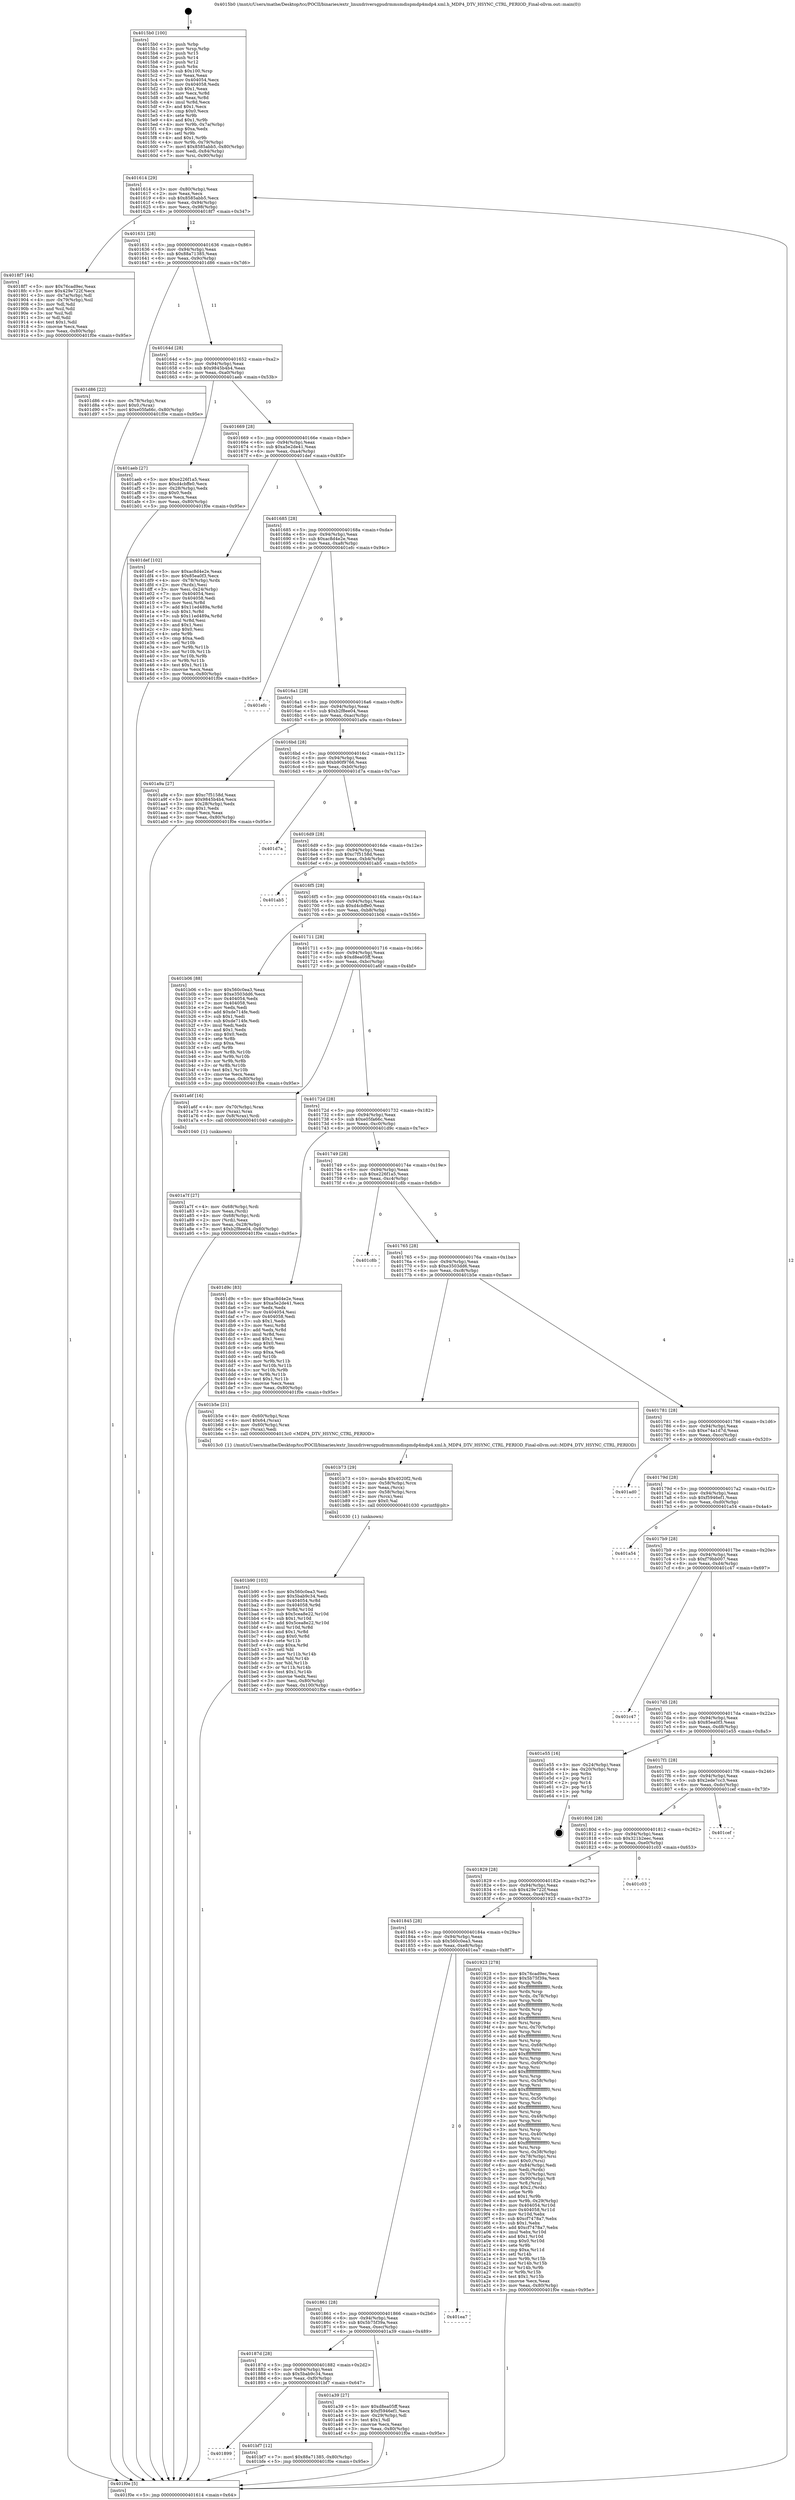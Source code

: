 digraph "0x4015b0" {
  label = "0x4015b0 (/mnt/c/Users/mathe/Desktop/tcc/POCII/binaries/extr_linuxdriversgpudrmmsmdispmdp4mdp4.xml.h_MDP4_DTV_HSYNC_CTRL_PERIOD_Final-ollvm.out::main(0))"
  labelloc = "t"
  node[shape=record]

  Entry [label="",width=0.3,height=0.3,shape=circle,fillcolor=black,style=filled]
  "0x401614" [label="{
     0x401614 [29]\l
     | [instrs]\l
     &nbsp;&nbsp;0x401614 \<+3\>: mov -0x80(%rbp),%eax\l
     &nbsp;&nbsp;0x401617 \<+2\>: mov %eax,%ecx\l
     &nbsp;&nbsp;0x401619 \<+6\>: sub $0x8585abb5,%ecx\l
     &nbsp;&nbsp;0x40161f \<+6\>: mov %eax,-0x94(%rbp)\l
     &nbsp;&nbsp;0x401625 \<+6\>: mov %ecx,-0x98(%rbp)\l
     &nbsp;&nbsp;0x40162b \<+6\>: je 00000000004018f7 \<main+0x347\>\l
  }"]
  "0x4018f7" [label="{
     0x4018f7 [44]\l
     | [instrs]\l
     &nbsp;&nbsp;0x4018f7 \<+5\>: mov $0x76cad9ec,%eax\l
     &nbsp;&nbsp;0x4018fc \<+5\>: mov $0x429e722f,%ecx\l
     &nbsp;&nbsp;0x401901 \<+3\>: mov -0x7a(%rbp),%dl\l
     &nbsp;&nbsp;0x401904 \<+4\>: mov -0x79(%rbp),%sil\l
     &nbsp;&nbsp;0x401908 \<+3\>: mov %dl,%dil\l
     &nbsp;&nbsp;0x40190b \<+3\>: and %sil,%dil\l
     &nbsp;&nbsp;0x40190e \<+3\>: xor %sil,%dl\l
     &nbsp;&nbsp;0x401911 \<+3\>: or %dl,%dil\l
     &nbsp;&nbsp;0x401914 \<+4\>: test $0x1,%dil\l
     &nbsp;&nbsp;0x401918 \<+3\>: cmovne %ecx,%eax\l
     &nbsp;&nbsp;0x40191b \<+3\>: mov %eax,-0x80(%rbp)\l
     &nbsp;&nbsp;0x40191e \<+5\>: jmp 0000000000401f0e \<main+0x95e\>\l
  }"]
  "0x401631" [label="{
     0x401631 [28]\l
     | [instrs]\l
     &nbsp;&nbsp;0x401631 \<+5\>: jmp 0000000000401636 \<main+0x86\>\l
     &nbsp;&nbsp;0x401636 \<+6\>: mov -0x94(%rbp),%eax\l
     &nbsp;&nbsp;0x40163c \<+5\>: sub $0x88a71385,%eax\l
     &nbsp;&nbsp;0x401641 \<+6\>: mov %eax,-0x9c(%rbp)\l
     &nbsp;&nbsp;0x401647 \<+6\>: je 0000000000401d86 \<main+0x7d6\>\l
  }"]
  "0x401f0e" [label="{
     0x401f0e [5]\l
     | [instrs]\l
     &nbsp;&nbsp;0x401f0e \<+5\>: jmp 0000000000401614 \<main+0x64\>\l
  }"]
  "0x4015b0" [label="{
     0x4015b0 [100]\l
     | [instrs]\l
     &nbsp;&nbsp;0x4015b0 \<+1\>: push %rbp\l
     &nbsp;&nbsp;0x4015b1 \<+3\>: mov %rsp,%rbp\l
     &nbsp;&nbsp;0x4015b4 \<+2\>: push %r15\l
     &nbsp;&nbsp;0x4015b6 \<+2\>: push %r14\l
     &nbsp;&nbsp;0x4015b8 \<+2\>: push %r12\l
     &nbsp;&nbsp;0x4015ba \<+1\>: push %rbx\l
     &nbsp;&nbsp;0x4015bb \<+7\>: sub $0x100,%rsp\l
     &nbsp;&nbsp;0x4015c2 \<+2\>: xor %eax,%eax\l
     &nbsp;&nbsp;0x4015c4 \<+7\>: mov 0x404054,%ecx\l
     &nbsp;&nbsp;0x4015cb \<+7\>: mov 0x404058,%edx\l
     &nbsp;&nbsp;0x4015d2 \<+3\>: sub $0x1,%eax\l
     &nbsp;&nbsp;0x4015d5 \<+3\>: mov %ecx,%r8d\l
     &nbsp;&nbsp;0x4015d8 \<+3\>: add %eax,%r8d\l
     &nbsp;&nbsp;0x4015db \<+4\>: imul %r8d,%ecx\l
     &nbsp;&nbsp;0x4015df \<+3\>: and $0x1,%ecx\l
     &nbsp;&nbsp;0x4015e2 \<+3\>: cmp $0x0,%ecx\l
     &nbsp;&nbsp;0x4015e5 \<+4\>: sete %r9b\l
     &nbsp;&nbsp;0x4015e9 \<+4\>: and $0x1,%r9b\l
     &nbsp;&nbsp;0x4015ed \<+4\>: mov %r9b,-0x7a(%rbp)\l
     &nbsp;&nbsp;0x4015f1 \<+3\>: cmp $0xa,%edx\l
     &nbsp;&nbsp;0x4015f4 \<+4\>: setl %r9b\l
     &nbsp;&nbsp;0x4015f8 \<+4\>: and $0x1,%r9b\l
     &nbsp;&nbsp;0x4015fc \<+4\>: mov %r9b,-0x79(%rbp)\l
     &nbsp;&nbsp;0x401600 \<+7\>: movl $0x8585abb5,-0x80(%rbp)\l
     &nbsp;&nbsp;0x401607 \<+6\>: mov %edi,-0x84(%rbp)\l
     &nbsp;&nbsp;0x40160d \<+7\>: mov %rsi,-0x90(%rbp)\l
  }"]
  Exit [label="",width=0.3,height=0.3,shape=circle,fillcolor=black,style=filled,peripheries=2]
  "0x401d86" [label="{
     0x401d86 [22]\l
     | [instrs]\l
     &nbsp;&nbsp;0x401d86 \<+4\>: mov -0x78(%rbp),%rax\l
     &nbsp;&nbsp;0x401d8a \<+6\>: movl $0x0,(%rax)\l
     &nbsp;&nbsp;0x401d90 \<+7\>: movl $0xe05fa66c,-0x80(%rbp)\l
     &nbsp;&nbsp;0x401d97 \<+5\>: jmp 0000000000401f0e \<main+0x95e\>\l
  }"]
  "0x40164d" [label="{
     0x40164d [28]\l
     | [instrs]\l
     &nbsp;&nbsp;0x40164d \<+5\>: jmp 0000000000401652 \<main+0xa2\>\l
     &nbsp;&nbsp;0x401652 \<+6\>: mov -0x94(%rbp),%eax\l
     &nbsp;&nbsp;0x401658 \<+5\>: sub $0x9845b4b4,%eax\l
     &nbsp;&nbsp;0x40165d \<+6\>: mov %eax,-0xa0(%rbp)\l
     &nbsp;&nbsp;0x401663 \<+6\>: je 0000000000401aeb \<main+0x53b\>\l
  }"]
  "0x401899" [label="{
     0x401899\l
  }", style=dashed]
  "0x401aeb" [label="{
     0x401aeb [27]\l
     | [instrs]\l
     &nbsp;&nbsp;0x401aeb \<+5\>: mov $0xe226f1a5,%eax\l
     &nbsp;&nbsp;0x401af0 \<+5\>: mov $0xd4cbffe0,%ecx\l
     &nbsp;&nbsp;0x401af5 \<+3\>: mov -0x28(%rbp),%edx\l
     &nbsp;&nbsp;0x401af8 \<+3\>: cmp $0x0,%edx\l
     &nbsp;&nbsp;0x401afb \<+3\>: cmove %ecx,%eax\l
     &nbsp;&nbsp;0x401afe \<+3\>: mov %eax,-0x80(%rbp)\l
     &nbsp;&nbsp;0x401b01 \<+5\>: jmp 0000000000401f0e \<main+0x95e\>\l
  }"]
  "0x401669" [label="{
     0x401669 [28]\l
     | [instrs]\l
     &nbsp;&nbsp;0x401669 \<+5\>: jmp 000000000040166e \<main+0xbe\>\l
     &nbsp;&nbsp;0x40166e \<+6\>: mov -0x94(%rbp),%eax\l
     &nbsp;&nbsp;0x401674 \<+5\>: sub $0xa5e2de41,%eax\l
     &nbsp;&nbsp;0x401679 \<+6\>: mov %eax,-0xa4(%rbp)\l
     &nbsp;&nbsp;0x40167f \<+6\>: je 0000000000401def \<main+0x83f\>\l
  }"]
  "0x401bf7" [label="{
     0x401bf7 [12]\l
     | [instrs]\l
     &nbsp;&nbsp;0x401bf7 \<+7\>: movl $0x88a71385,-0x80(%rbp)\l
     &nbsp;&nbsp;0x401bfe \<+5\>: jmp 0000000000401f0e \<main+0x95e\>\l
  }"]
  "0x401def" [label="{
     0x401def [102]\l
     | [instrs]\l
     &nbsp;&nbsp;0x401def \<+5\>: mov $0xac8d4e2e,%eax\l
     &nbsp;&nbsp;0x401df4 \<+5\>: mov $0x85ea0f3,%ecx\l
     &nbsp;&nbsp;0x401df9 \<+4\>: mov -0x78(%rbp),%rdx\l
     &nbsp;&nbsp;0x401dfd \<+2\>: mov (%rdx),%esi\l
     &nbsp;&nbsp;0x401dff \<+3\>: mov %esi,-0x24(%rbp)\l
     &nbsp;&nbsp;0x401e02 \<+7\>: mov 0x404054,%esi\l
     &nbsp;&nbsp;0x401e09 \<+7\>: mov 0x404058,%edi\l
     &nbsp;&nbsp;0x401e10 \<+3\>: mov %esi,%r8d\l
     &nbsp;&nbsp;0x401e13 \<+7\>: add $0x11ed489a,%r8d\l
     &nbsp;&nbsp;0x401e1a \<+4\>: sub $0x1,%r8d\l
     &nbsp;&nbsp;0x401e1e \<+7\>: sub $0x11ed489a,%r8d\l
     &nbsp;&nbsp;0x401e25 \<+4\>: imul %r8d,%esi\l
     &nbsp;&nbsp;0x401e29 \<+3\>: and $0x1,%esi\l
     &nbsp;&nbsp;0x401e2c \<+3\>: cmp $0x0,%esi\l
     &nbsp;&nbsp;0x401e2f \<+4\>: sete %r9b\l
     &nbsp;&nbsp;0x401e33 \<+3\>: cmp $0xa,%edi\l
     &nbsp;&nbsp;0x401e36 \<+4\>: setl %r10b\l
     &nbsp;&nbsp;0x401e3a \<+3\>: mov %r9b,%r11b\l
     &nbsp;&nbsp;0x401e3d \<+3\>: and %r10b,%r11b\l
     &nbsp;&nbsp;0x401e40 \<+3\>: xor %r10b,%r9b\l
     &nbsp;&nbsp;0x401e43 \<+3\>: or %r9b,%r11b\l
     &nbsp;&nbsp;0x401e46 \<+4\>: test $0x1,%r11b\l
     &nbsp;&nbsp;0x401e4a \<+3\>: cmovne %ecx,%eax\l
     &nbsp;&nbsp;0x401e4d \<+3\>: mov %eax,-0x80(%rbp)\l
     &nbsp;&nbsp;0x401e50 \<+5\>: jmp 0000000000401f0e \<main+0x95e\>\l
  }"]
  "0x401685" [label="{
     0x401685 [28]\l
     | [instrs]\l
     &nbsp;&nbsp;0x401685 \<+5\>: jmp 000000000040168a \<main+0xda\>\l
     &nbsp;&nbsp;0x40168a \<+6\>: mov -0x94(%rbp),%eax\l
     &nbsp;&nbsp;0x401690 \<+5\>: sub $0xac8d4e2e,%eax\l
     &nbsp;&nbsp;0x401695 \<+6\>: mov %eax,-0xa8(%rbp)\l
     &nbsp;&nbsp;0x40169b \<+6\>: je 0000000000401efc \<main+0x94c\>\l
  }"]
  "0x401b90" [label="{
     0x401b90 [103]\l
     | [instrs]\l
     &nbsp;&nbsp;0x401b90 \<+5\>: mov $0x560c0ea3,%esi\l
     &nbsp;&nbsp;0x401b95 \<+5\>: mov $0x5bab9c34,%edx\l
     &nbsp;&nbsp;0x401b9a \<+8\>: mov 0x404054,%r8d\l
     &nbsp;&nbsp;0x401ba2 \<+8\>: mov 0x404058,%r9d\l
     &nbsp;&nbsp;0x401baa \<+3\>: mov %r8d,%r10d\l
     &nbsp;&nbsp;0x401bad \<+7\>: sub $0x5cea8e22,%r10d\l
     &nbsp;&nbsp;0x401bb4 \<+4\>: sub $0x1,%r10d\l
     &nbsp;&nbsp;0x401bb8 \<+7\>: add $0x5cea8e22,%r10d\l
     &nbsp;&nbsp;0x401bbf \<+4\>: imul %r10d,%r8d\l
     &nbsp;&nbsp;0x401bc3 \<+4\>: and $0x1,%r8d\l
     &nbsp;&nbsp;0x401bc7 \<+4\>: cmp $0x0,%r8d\l
     &nbsp;&nbsp;0x401bcb \<+4\>: sete %r11b\l
     &nbsp;&nbsp;0x401bcf \<+4\>: cmp $0xa,%r9d\l
     &nbsp;&nbsp;0x401bd3 \<+3\>: setl %bl\l
     &nbsp;&nbsp;0x401bd6 \<+3\>: mov %r11b,%r14b\l
     &nbsp;&nbsp;0x401bd9 \<+3\>: and %bl,%r14b\l
     &nbsp;&nbsp;0x401bdc \<+3\>: xor %bl,%r11b\l
     &nbsp;&nbsp;0x401bdf \<+3\>: or %r11b,%r14b\l
     &nbsp;&nbsp;0x401be2 \<+4\>: test $0x1,%r14b\l
     &nbsp;&nbsp;0x401be6 \<+3\>: cmovne %edx,%esi\l
     &nbsp;&nbsp;0x401be9 \<+3\>: mov %esi,-0x80(%rbp)\l
     &nbsp;&nbsp;0x401bec \<+6\>: mov %eax,-0x100(%rbp)\l
     &nbsp;&nbsp;0x401bf2 \<+5\>: jmp 0000000000401f0e \<main+0x95e\>\l
  }"]
  "0x401efc" [label="{
     0x401efc\l
  }", style=dashed]
  "0x4016a1" [label="{
     0x4016a1 [28]\l
     | [instrs]\l
     &nbsp;&nbsp;0x4016a1 \<+5\>: jmp 00000000004016a6 \<main+0xf6\>\l
     &nbsp;&nbsp;0x4016a6 \<+6\>: mov -0x94(%rbp),%eax\l
     &nbsp;&nbsp;0x4016ac \<+5\>: sub $0xb2f8ee04,%eax\l
     &nbsp;&nbsp;0x4016b1 \<+6\>: mov %eax,-0xac(%rbp)\l
     &nbsp;&nbsp;0x4016b7 \<+6\>: je 0000000000401a9a \<main+0x4ea\>\l
  }"]
  "0x401b73" [label="{
     0x401b73 [29]\l
     | [instrs]\l
     &nbsp;&nbsp;0x401b73 \<+10\>: movabs $0x4020f2,%rdi\l
     &nbsp;&nbsp;0x401b7d \<+4\>: mov -0x58(%rbp),%rcx\l
     &nbsp;&nbsp;0x401b81 \<+2\>: mov %eax,(%rcx)\l
     &nbsp;&nbsp;0x401b83 \<+4\>: mov -0x58(%rbp),%rcx\l
     &nbsp;&nbsp;0x401b87 \<+2\>: mov (%rcx),%esi\l
     &nbsp;&nbsp;0x401b89 \<+2\>: mov $0x0,%al\l
     &nbsp;&nbsp;0x401b8b \<+5\>: call 0000000000401030 \<printf@plt\>\l
     | [calls]\l
     &nbsp;&nbsp;0x401030 \{1\} (unknown)\l
  }"]
  "0x401a9a" [label="{
     0x401a9a [27]\l
     | [instrs]\l
     &nbsp;&nbsp;0x401a9a \<+5\>: mov $0xc7f5158d,%eax\l
     &nbsp;&nbsp;0x401a9f \<+5\>: mov $0x9845b4b4,%ecx\l
     &nbsp;&nbsp;0x401aa4 \<+3\>: mov -0x28(%rbp),%edx\l
     &nbsp;&nbsp;0x401aa7 \<+3\>: cmp $0x1,%edx\l
     &nbsp;&nbsp;0x401aaa \<+3\>: cmovl %ecx,%eax\l
     &nbsp;&nbsp;0x401aad \<+3\>: mov %eax,-0x80(%rbp)\l
     &nbsp;&nbsp;0x401ab0 \<+5\>: jmp 0000000000401f0e \<main+0x95e\>\l
  }"]
  "0x4016bd" [label="{
     0x4016bd [28]\l
     | [instrs]\l
     &nbsp;&nbsp;0x4016bd \<+5\>: jmp 00000000004016c2 \<main+0x112\>\l
     &nbsp;&nbsp;0x4016c2 \<+6\>: mov -0x94(%rbp),%eax\l
     &nbsp;&nbsp;0x4016c8 \<+5\>: sub $0xb90f9766,%eax\l
     &nbsp;&nbsp;0x4016cd \<+6\>: mov %eax,-0xb0(%rbp)\l
     &nbsp;&nbsp;0x4016d3 \<+6\>: je 0000000000401d7a \<main+0x7ca\>\l
  }"]
  "0x401a7f" [label="{
     0x401a7f [27]\l
     | [instrs]\l
     &nbsp;&nbsp;0x401a7f \<+4\>: mov -0x68(%rbp),%rdi\l
     &nbsp;&nbsp;0x401a83 \<+2\>: mov %eax,(%rdi)\l
     &nbsp;&nbsp;0x401a85 \<+4\>: mov -0x68(%rbp),%rdi\l
     &nbsp;&nbsp;0x401a89 \<+2\>: mov (%rdi),%eax\l
     &nbsp;&nbsp;0x401a8b \<+3\>: mov %eax,-0x28(%rbp)\l
     &nbsp;&nbsp;0x401a8e \<+7\>: movl $0xb2f8ee04,-0x80(%rbp)\l
     &nbsp;&nbsp;0x401a95 \<+5\>: jmp 0000000000401f0e \<main+0x95e\>\l
  }"]
  "0x401d7a" [label="{
     0x401d7a\l
  }", style=dashed]
  "0x4016d9" [label="{
     0x4016d9 [28]\l
     | [instrs]\l
     &nbsp;&nbsp;0x4016d9 \<+5\>: jmp 00000000004016de \<main+0x12e\>\l
     &nbsp;&nbsp;0x4016de \<+6\>: mov -0x94(%rbp),%eax\l
     &nbsp;&nbsp;0x4016e4 \<+5\>: sub $0xc7f5158d,%eax\l
     &nbsp;&nbsp;0x4016e9 \<+6\>: mov %eax,-0xb4(%rbp)\l
     &nbsp;&nbsp;0x4016ef \<+6\>: je 0000000000401ab5 \<main+0x505\>\l
  }"]
  "0x40187d" [label="{
     0x40187d [28]\l
     | [instrs]\l
     &nbsp;&nbsp;0x40187d \<+5\>: jmp 0000000000401882 \<main+0x2d2\>\l
     &nbsp;&nbsp;0x401882 \<+6\>: mov -0x94(%rbp),%eax\l
     &nbsp;&nbsp;0x401888 \<+5\>: sub $0x5bab9c34,%eax\l
     &nbsp;&nbsp;0x40188d \<+6\>: mov %eax,-0xf0(%rbp)\l
     &nbsp;&nbsp;0x401893 \<+6\>: je 0000000000401bf7 \<main+0x647\>\l
  }"]
  "0x401ab5" [label="{
     0x401ab5\l
  }", style=dashed]
  "0x4016f5" [label="{
     0x4016f5 [28]\l
     | [instrs]\l
     &nbsp;&nbsp;0x4016f5 \<+5\>: jmp 00000000004016fa \<main+0x14a\>\l
     &nbsp;&nbsp;0x4016fa \<+6\>: mov -0x94(%rbp),%eax\l
     &nbsp;&nbsp;0x401700 \<+5\>: sub $0xd4cbffe0,%eax\l
     &nbsp;&nbsp;0x401705 \<+6\>: mov %eax,-0xb8(%rbp)\l
     &nbsp;&nbsp;0x40170b \<+6\>: je 0000000000401b06 \<main+0x556\>\l
  }"]
  "0x401a39" [label="{
     0x401a39 [27]\l
     | [instrs]\l
     &nbsp;&nbsp;0x401a39 \<+5\>: mov $0xd8ea05ff,%eax\l
     &nbsp;&nbsp;0x401a3e \<+5\>: mov $0xf5946ef1,%ecx\l
     &nbsp;&nbsp;0x401a43 \<+3\>: mov -0x29(%rbp),%dl\l
     &nbsp;&nbsp;0x401a46 \<+3\>: test $0x1,%dl\l
     &nbsp;&nbsp;0x401a49 \<+3\>: cmovne %ecx,%eax\l
     &nbsp;&nbsp;0x401a4c \<+3\>: mov %eax,-0x80(%rbp)\l
     &nbsp;&nbsp;0x401a4f \<+5\>: jmp 0000000000401f0e \<main+0x95e\>\l
  }"]
  "0x401b06" [label="{
     0x401b06 [88]\l
     | [instrs]\l
     &nbsp;&nbsp;0x401b06 \<+5\>: mov $0x560c0ea3,%eax\l
     &nbsp;&nbsp;0x401b0b \<+5\>: mov $0xe3503dd6,%ecx\l
     &nbsp;&nbsp;0x401b10 \<+7\>: mov 0x404054,%edx\l
     &nbsp;&nbsp;0x401b17 \<+7\>: mov 0x404058,%esi\l
     &nbsp;&nbsp;0x401b1e \<+2\>: mov %edx,%edi\l
     &nbsp;&nbsp;0x401b20 \<+6\>: add $0xde714fe,%edi\l
     &nbsp;&nbsp;0x401b26 \<+3\>: sub $0x1,%edi\l
     &nbsp;&nbsp;0x401b29 \<+6\>: sub $0xde714fe,%edi\l
     &nbsp;&nbsp;0x401b2f \<+3\>: imul %edi,%edx\l
     &nbsp;&nbsp;0x401b32 \<+3\>: and $0x1,%edx\l
     &nbsp;&nbsp;0x401b35 \<+3\>: cmp $0x0,%edx\l
     &nbsp;&nbsp;0x401b38 \<+4\>: sete %r8b\l
     &nbsp;&nbsp;0x401b3c \<+3\>: cmp $0xa,%esi\l
     &nbsp;&nbsp;0x401b3f \<+4\>: setl %r9b\l
     &nbsp;&nbsp;0x401b43 \<+3\>: mov %r8b,%r10b\l
     &nbsp;&nbsp;0x401b46 \<+3\>: and %r9b,%r10b\l
     &nbsp;&nbsp;0x401b49 \<+3\>: xor %r9b,%r8b\l
     &nbsp;&nbsp;0x401b4c \<+3\>: or %r8b,%r10b\l
     &nbsp;&nbsp;0x401b4f \<+4\>: test $0x1,%r10b\l
     &nbsp;&nbsp;0x401b53 \<+3\>: cmovne %ecx,%eax\l
     &nbsp;&nbsp;0x401b56 \<+3\>: mov %eax,-0x80(%rbp)\l
     &nbsp;&nbsp;0x401b59 \<+5\>: jmp 0000000000401f0e \<main+0x95e\>\l
  }"]
  "0x401711" [label="{
     0x401711 [28]\l
     | [instrs]\l
     &nbsp;&nbsp;0x401711 \<+5\>: jmp 0000000000401716 \<main+0x166\>\l
     &nbsp;&nbsp;0x401716 \<+6\>: mov -0x94(%rbp),%eax\l
     &nbsp;&nbsp;0x40171c \<+5\>: sub $0xd8ea05ff,%eax\l
     &nbsp;&nbsp;0x401721 \<+6\>: mov %eax,-0xbc(%rbp)\l
     &nbsp;&nbsp;0x401727 \<+6\>: je 0000000000401a6f \<main+0x4bf\>\l
  }"]
  "0x401861" [label="{
     0x401861 [28]\l
     | [instrs]\l
     &nbsp;&nbsp;0x401861 \<+5\>: jmp 0000000000401866 \<main+0x2b6\>\l
     &nbsp;&nbsp;0x401866 \<+6\>: mov -0x94(%rbp),%eax\l
     &nbsp;&nbsp;0x40186c \<+5\>: sub $0x5b75f39a,%eax\l
     &nbsp;&nbsp;0x401871 \<+6\>: mov %eax,-0xec(%rbp)\l
     &nbsp;&nbsp;0x401877 \<+6\>: je 0000000000401a39 \<main+0x489\>\l
  }"]
  "0x401a6f" [label="{
     0x401a6f [16]\l
     | [instrs]\l
     &nbsp;&nbsp;0x401a6f \<+4\>: mov -0x70(%rbp),%rax\l
     &nbsp;&nbsp;0x401a73 \<+3\>: mov (%rax),%rax\l
     &nbsp;&nbsp;0x401a76 \<+4\>: mov 0x8(%rax),%rdi\l
     &nbsp;&nbsp;0x401a7a \<+5\>: call 0000000000401040 \<atoi@plt\>\l
     | [calls]\l
     &nbsp;&nbsp;0x401040 \{1\} (unknown)\l
  }"]
  "0x40172d" [label="{
     0x40172d [28]\l
     | [instrs]\l
     &nbsp;&nbsp;0x40172d \<+5\>: jmp 0000000000401732 \<main+0x182\>\l
     &nbsp;&nbsp;0x401732 \<+6\>: mov -0x94(%rbp),%eax\l
     &nbsp;&nbsp;0x401738 \<+5\>: sub $0xe05fa66c,%eax\l
     &nbsp;&nbsp;0x40173d \<+6\>: mov %eax,-0xc0(%rbp)\l
     &nbsp;&nbsp;0x401743 \<+6\>: je 0000000000401d9c \<main+0x7ec\>\l
  }"]
  "0x401ea7" [label="{
     0x401ea7\l
  }", style=dashed]
  "0x401d9c" [label="{
     0x401d9c [83]\l
     | [instrs]\l
     &nbsp;&nbsp;0x401d9c \<+5\>: mov $0xac8d4e2e,%eax\l
     &nbsp;&nbsp;0x401da1 \<+5\>: mov $0xa5e2de41,%ecx\l
     &nbsp;&nbsp;0x401da6 \<+2\>: xor %edx,%edx\l
     &nbsp;&nbsp;0x401da8 \<+7\>: mov 0x404054,%esi\l
     &nbsp;&nbsp;0x401daf \<+7\>: mov 0x404058,%edi\l
     &nbsp;&nbsp;0x401db6 \<+3\>: sub $0x1,%edx\l
     &nbsp;&nbsp;0x401db9 \<+3\>: mov %esi,%r8d\l
     &nbsp;&nbsp;0x401dbc \<+3\>: add %edx,%r8d\l
     &nbsp;&nbsp;0x401dbf \<+4\>: imul %r8d,%esi\l
     &nbsp;&nbsp;0x401dc3 \<+3\>: and $0x1,%esi\l
     &nbsp;&nbsp;0x401dc6 \<+3\>: cmp $0x0,%esi\l
     &nbsp;&nbsp;0x401dc9 \<+4\>: sete %r9b\l
     &nbsp;&nbsp;0x401dcd \<+3\>: cmp $0xa,%edi\l
     &nbsp;&nbsp;0x401dd0 \<+4\>: setl %r10b\l
     &nbsp;&nbsp;0x401dd4 \<+3\>: mov %r9b,%r11b\l
     &nbsp;&nbsp;0x401dd7 \<+3\>: and %r10b,%r11b\l
     &nbsp;&nbsp;0x401dda \<+3\>: xor %r10b,%r9b\l
     &nbsp;&nbsp;0x401ddd \<+3\>: or %r9b,%r11b\l
     &nbsp;&nbsp;0x401de0 \<+4\>: test $0x1,%r11b\l
     &nbsp;&nbsp;0x401de4 \<+3\>: cmovne %ecx,%eax\l
     &nbsp;&nbsp;0x401de7 \<+3\>: mov %eax,-0x80(%rbp)\l
     &nbsp;&nbsp;0x401dea \<+5\>: jmp 0000000000401f0e \<main+0x95e\>\l
  }"]
  "0x401749" [label="{
     0x401749 [28]\l
     | [instrs]\l
     &nbsp;&nbsp;0x401749 \<+5\>: jmp 000000000040174e \<main+0x19e\>\l
     &nbsp;&nbsp;0x40174e \<+6\>: mov -0x94(%rbp),%eax\l
     &nbsp;&nbsp;0x401754 \<+5\>: sub $0xe226f1a5,%eax\l
     &nbsp;&nbsp;0x401759 \<+6\>: mov %eax,-0xc4(%rbp)\l
     &nbsp;&nbsp;0x40175f \<+6\>: je 0000000000401c8b \<main+0x6db\>\l
  }"]
  "0x401845" [label="{
     0x401845 [28]\l
     | [instrs]\l
     &nbsp;&nbsp;0x401845 \<+5\>: jmp 000000000040184a \<main+0x29a\>\l
     &nbsp;&nbsp;0x40184a \<+6\>: mov -0x94(%rbp),%eax\l
     &nbsp;&nbsp;0x401850 \<+5\>: sub $0x560c0ea3,%eax\l
     &nbsp;&nbsp;0x401855 \<+6\>: mov %eax,-0xe8(%rbp)\l
     &nbsp;&nbsp;0x40185b \<+6\>: je 0000000000401ea7 \<main+0x8f7\>\l
  }"]
  "0x401c8b" [label="{
     0x401c8b\l
  }", style=dashed]
  "0x401765" [label="{
     0x401765 [28]\l
     | [instrs]\l
     &nbsp;&nbsp;0x401765 \<+5\>: jmp 000000000040176a \<main+0x1ba\>\l
     &nbsp;&nbsp;0x40176a \<+6\>: mov -0x94(%rbp),%eax\l
     &nbsp;&nbsp;0x401770 \<+5\>: sub $0xe3503dd6,%eax\l
     &nbsp;&nbsp;0x401775 \<+6\>: mov %eax,-0xc8(%rbp)\l
     &nbsp;&nbsp;0x40177b \<+6\>: je 0000000000401b5e \<main+0x5ae\>\l
  }"]
  "0x401923" [label="{
     0x401923 [278]\l
     | [instrs]\l
     &nbsp;&nbsp;0x401923 \<+5\>: mov $0x76cad9ec,%eax\l
     &nbsp;&nbsp;0x401928 \<+5\>: mov $0x5b75f39a,%ecx\l
     &nbsp;&nbsp;0x40192d \<+3\>: mov %rsp,%rdx\l
     &nbsp;&nbsp;0x401930 \<+4\>: add $0xfffffffffffffff0,%rdx\l
     &nbsp;&nbsp;0x401934 \<+3\>: mov %rdx,%rsp\l
     &nbsp;&nbsp;0x401937 \<+4\>: mov %rdx,-0x78(%rbp)\l
     &nbsp;&nbsp;0x40193b \<+3\>: mov %rsp,%rdx\l
     &nbsp;&nbsp;0x40193e \<+4\>: add $0xfffffffffffffff0,%rdx\l
     &nbsp;&nbsp;0x401942 \<+3\>: mov %rdx,%rsp\l
     &nbsp;&nbsp;0x401945 \<+3\>: mov %rsp,%rsi\l
     &nbsp;&nbsp;0x401948 \<+4\>: add $0xfffffffffffffff0,%rsi\l
     &nbsp;&nbsp;0x40194c \<+3\>: mov %rsi,%rsp\l
     &nbsp;&nbsp;0x40194f \<+4\>: mov %rsi,-0x70(%rbp)\l
     &nbsp;&nbsp;0x401953 \<+3\>: mov %rsp,%rsi\l
     &nbsp;&nbsp;0x401956 \<+4\>: add $0xfffffffffffffff0,%rsi\l
     &nbsp;&nbsp;0x40195a \<+3\>: mov %rsi,%rsp\l
     &nbsp;&nbsp;0x40195d \<+4\>: mov %rsi,-0x68(%rbp)\l
     &nbsp;&nbsp;0x401961 \<+3\>: mov %rsp,%rsi\l
     &nbsp;&nbsp;0x401964 \<+4\>: add $0xfffffffffffffff0,%rsi\l
     &nbsp;&nbsp;0x401968 \<+3\>: mov %rsi,%rsp\l
     &nbsp;&nbsp;0x40196b \<+4\>: mov %rsi,-0x60(%rbp)\l
     &nbsp;&nbsp;0x40196f \<+3\>: mov %rsp,%rsi\l
     &nbsp;&nbsp;0x401972 \<+4\>: add $0xfffffffffffffff0,%rsi\l
     &nbsp;&nbsp;0x401976 \<+3\>: mov %rsi,%rsp\l
     &nbsp;&nbsp;0x401979 \<+4\>: mov %rsi,-0x58(%rbp)\l
     &nbsp;&nbsp;0x40197d \<+3\>: mov %rsp,%rsi\l
     &nbsp;&nbsp;0x401980 \<+4\>: add $0xfffffffffffffff0,%rsi\l
     &nbsp;&nbsp;0x401984 \<+3\>: mov %rsi,%rsp\l
     &nbsp;&nbsp;0x401987 \<+4\>: mov %rsi,-0x50(%rbp)\l
     &nbsp;&nbsp;0x40198b \<+3\>: mov %rsp,%rsi\l
     &nbsp;&nbsp;0x40198e \<+4\>: add $0xfffffffffffffff0,%rsi\l
     &nbsp;&nbsp;0x401992 \<+3\>: mov %rsi,%rsp\l
     &nbsp;&nbsp;0x401995 \<+4\>: mov %rsi,-0x48(%rbp)\l
     &nbsp;&nbsp;0x401999 \<+3\>: mov %rsp,%rsi\l
     &nbsp;&nbsp;0x40199c \<+4\>: add $0xfffffffffffffff0,%rsi\l
     &nbsp;&nbsp;0x4019a0 \<+3\>: mov %rsi,%rsp\l
     &nbsp;&nbsp;0x4019a3 \<+4\>: mov %rsi,-0x40(%rbp)\l
     &nbsp;&nbsp;0x4019a7 \<+3\>: mov %rsp,%rsi\l
     &nbsp;&nbsp;0x4019aa \<+4\>: add $0xfffffffffffffff0,%rsi\l
     &nbsp;&nbsp;0x4019ae \<+3\>: mov %rsi,%rsp\l
     &nbsp;&nbsp;0x4019b1 \<+4\>: mov %rsi,-0x38(%rbp)\l
     &nbsp;&nbsp;0x4019b5 \<+4\>: mov -0x78(%rbp),%rsi\l
     &nbsp;&nbsp;0x4019b9 \<+6\>: movl $0x0,(%rsi)\l
     &nbsp;&nbsp;0x4019bf \<+6\>: mov -0x84(%rbp),%edi\l
     &nbsp;&nbsp;0x4019c5 \<+2\>: mov %edi,(%rdx)\l
     &nbsp;&nbsp;0x4019c7 \<+4\>: mov -0x70(%rbp),%rsi\l
     &nbsp;&nbsp;0x4019cb \<+7\>: mov -0x90(%rbp),%r8\l
     &nbsp;&nbsp;0x4019d2 \<+3\>: mov %r8,(%rsi)\l
     &nbsp;&nbsp;0x4019d5 \<+3\>: cmpl $0x2,(%rdx)\l
     &nbsp;&nbsp;0x4019d8 \<+4\>: setne %r9b\l
     &nbsp;&nbsp;0x4019dc \<+4\>: and $0x1,%r9b\l
     &nbsp;&nbsp;0x4019e0 \<+4\>: mov %r9b,-0x29(%rbp)\l
     &nbsp;&nbsp;0x4019e4 \<+8\>: mov 0x404054,%r10d\l
     &nbsp;&nbsp;0x4019ec \<+8\>: mov 0x404058,%r11d\l
     &nbsp;&nbsp;0x4019f4 \<+3\>: mov %r10d,%ebx\l
     &nbsp;&nbsp;0x4019f7 \<+6\>: sub $0xcf7478a7,%ebx\l
     &nbsp;&nbsp;0x4019fd \<+3\>: sub $0x1,%ebx\l
     &nbsp;&nbsp;0x401a00 \<+6\>: add $0xcf7478a7,%ebx\l
     &nbsp;&nbsp;0x401a06 \<+4\>: imul %ebx,%r10d\l
     &nbsp;&nbsp;0x401a0a \<+4\>: and $0x1,%r10d\l
     &nbsp;&nbsp;0x401a0e \<+4\>: cmp $0x0,%r10d\l
     &nbsp;&nbsp;0x401a12 \<+4\>: sete %r9b\l
     &nbsp;&nbsp;0x401a16 \<+4\>: cmp $0xa,%r11d\l
     &nbsp;&nbsp;0x401a1a \<+4\>: setl %r14b\l
     &nbsp;&nbsp;0x401a1e \<+3\>: mov %r9b,%r15b\l
     &nbsp;&nbsp;0x401a21 \<+3\>: and %r14b,%r15b\l
     &nbsp;&nbsp;0x401a24 \<+3\>: xor %r14b,%r9b\l
     &nbsp;&nbsp;0x401a27 \<+3\>: or %r9b,%r15b\l
     &nbsp;&nbsp;0x401a2a \<+4\>: test $0x1,%r15b\l
     &nbsp;&nbsp;0x401a2e \<+3\>: cmovne %ecx,%eax\l
     &nbsp;&nbsp;0x401a31 \<+3\>: mov %eax,-0x80(%rbp)\l
     &nbsp;&nbsp;0x401a34 \<+5\>: jmp 0000000000401f0e \<main+0x95e\>\l
  }"]
  "0x401b5e" [label="{
     0x401b5e [21]\l
     | [instrs]\l
     &nbsp;&nbsp;0x401b5e \<+4\>: mov -0x60(%rbp),%rax\l
     &nbsp;&nbsp;0x401b62 \<+6\>: movl $0x64,(%rax)\l
     &nbsp;&nbsp;0x401b68 \<+4\>: mov -0x60(%rbp),%rax\l
     &nbsp;&nbsp;0x401b6c \<+2\>: mov (%rax),%edi\l
     &nbsp;&nbsp;0x401b6e \<+5\>: call 00000000004013c0 \<MDP4_DTV_HSYNC_CTRL_PERIOD\>\l
     | [calls]\l
     &nbsp;&nbsp;0x4013c0 \{1\} (/mnt/c/Users/mathe/Desktop/tcc/POCII/binaries/extr_linuxdriversgpudrmmsmdispmdp4mdp4.xml.h_MDP4_DTV_HSYNC_CTRL_PERIOD_Final-ollvm.out::MDP4_DTV_HSYNC_CTRL_PERIOD)\l
  }"]
  "0x401781" [label="{
     0x401781 [28]\l
     | [instrs]\l
     &nbsp;&nbsp;0x401781 \<+5\>: jmp 0000000000401786 \<main+0x1d6\>\l
     &nbsp;&nbsp;0x401786 \<+6\>: mov -0x94(%rbp),%eax\l
     &nbsp;&nbsp;0x40178c \<+5\>: sub $0xe74a1d7d,%eax\l
     &nbsp;&nbsp;0x401791 \<+6\>: mov %eax,-0xcc(%rbp)\l
     &nbsp;&nbsp;0x401797 \<+6\>: je 0000000000401ad0 \<main+0x520\>\l
  }"]
  "0x401829" [label="{
     0x401829 [28]\l
     | [instrs]\l
     &nbsp;&nbsp;0x401829 \<+5\>: jmp 000000000040182e \<main+0x27e\>\l
     &nbsp;&nbsp;0x40182e \<+6\>: mov -0x94(%rbp),%eax\l
     &nbsp;&nbsp;0x401834 \<+5\>: sub $0x429e722f,%eax\l
     &nbsp;&nbsp;0x401839 \<+6\>: mov %eax,-0xe4(%rbp)\l
     &nbsp;&nbsp;0x40183f \<+6\>: je 0000000000401923 \<main+0x373\>\l
  }"]
  "0x401ad0" [label="{
     0x401ad0\l
  }", style=dashed]
  "0x40179d" [label="{
     0x40179d [28]\l
     | [instrs]\l
     &nbsp;&nbsp;0x40179d \<+5\>: jmp 00000000004017a2 \<main+0x1f2\>\l
     &nbsp;&nbsp;0x4017a2 \<+6\>: mov -0x94(%rbp),%eax\l
     &nbsp;&nbsp;0x4017a8 \<+5\>: sub $0xf5946ef1,%eax\l
     &nbsp;&nbsp;0x4017ad \<+6\>: mov %eax,-0xd0(%rbp)\l
     &nbsp;&nbsp;0x4017b3 \<+6\>: je 0000000000401a54 \<main+0x4a4\>\l
  }"]
  "0x401c03" [label="{
     0x401c03\l
  }", style=dashed]
  "0x401a54" [label="{
     0x401a54\l
  }", style=dashed]
  "0x4017b9" [label="{
     0x4017b9 [28]\l
     | [instrs]\l
     &nbsp;&nbsp;0x4017b9 \<+5\>: jmp 00000000004017be \<main+0x20e\>\l
     &nbsp;&nbsp;0x4017be \<+6\>: mov -0x94(%rbp),%eax\l
     &nbsp;&nbsp;0x4017c4 \<+5\>: sub $0xf79bb007,%eax\l
     &nbsp;&nbsp;0x4017c9 \<+6\>: mov %eax,-0xd4(%rbp)\l
     &nbsp;&nbsp;0x4017cf \<+6\>: je 0000000000401c47 \<main+0x697\>\l
  }"]
  "0x40180d" [label="{
     0x40180d [28]\l
     | [instrs]\l
     &nbsp;&nbsp;0x40180d \<+5\>: jmp 0000000000401812 \<main+0x262\>\l
     &nbsp;&nbsp;0x401812 \<+6\>: mov -0x94(%rbp),%eax\l
     &nbsp;&nbsp;0x401818 \<+5\>: sub $0x321b2eec,%eax\l
     &nbsp;&nbsp;0x40181d \<+6\>: mov %eax,-0xe0(%rbp)\l
     &nbsp;&nbsp;0x401823 \<+6\>: je 0000000000401c03 \<main+0x653\>\l
  }"]
  "0x401c47" [label="{
     0x401c47\l
  }", style=dashed]
  "0x4017d5" [label="{
     0x4017d5 [28]\l
     | [instrs]\l
     &nbsp;&nbsp;0x4017d5 \<+5\>: jmp 00000000004017da \<main+0x22a\>\l
     &nbsp;&nbsp;0x4017da \<+6\>: mov -0x94(%rbp),%eax\l
     &nbsp;&nbsp;0x4017e0 \<+5\>: sub $0x85ea0f3,%eax\l
     &nbsp;&nbsp;0x4017e5 \<+6\>: mov %eax,-0xd8(%rbp)\l
     &nbsp;&nbsp;0x4017eb \<+6\>: je 0000000000401e55 \<main+0x8a5\>\l
  }"]
  "0x401cef" [label="{
     0x401cef\l
  }", style=dashed]
  "0x401e55" [label="{
     0x401e55 [16]\l
     | [instrs]\l
     &nbsp;&nbsp;0x401e55 \<+3\>: mov -0x24(%rbp),%eax\l
     &nbsp;&nbsp;0x401e58 \<+4\>: lea -0x20(%rbp),%rsp\l
     &nbsp;&nbsp;0x401e5c \<+1\>: pop %rbx\l
     &nbsp;&nbsp;0x401e5d \<+2\>: pop %r12\l
     &nbsp;&nbsp;0x401e5f \<+2\>: pop %r14\l
     &nbsp;&nbsp;0x401e61 \<+2\>: pop %r15\l
     &nbsp;&nbsp;0x401e63 \<+1\>: pop %rbp\l
     &nbsp;&nbsp;0x401e64 \<+1\>: ret\l
  }"]
  "0x4017f1" [label="{
     0x4017f1 [28]\l
     | [instrs]\l
     &nbsp;&nbsp;0x4017f1 \<+5\>: jmp 00000000004017f6 \<main+0x246\>\l
     &nbsp;&nbsp;0x4017f6 \<+6\>: mov -0x94(%rbp),%eax\l
     &nbsp;&nbsp;0x4017fc \<+5\>: sub $0x2ede7cc3,%eax\l
     &nbsp;&nbsp;0x401801 \<+6\>: mov %eax,-0xdc(%rbp)\l
     &nbsp;&nbsp;0x401807 \<+6\>: je 0000000000401cef \<main+0x73f\>\l
  }"]
  Entry -> "0x4015b0" [label=" 1"]
  "0x401614" -> "0x4018f7" [label=" 1"]
  "0x401614" -> "0x401631" [label=" 12"]
  "0x4018f7" -> "0x401f0e" [label=" 1"]
  "0x4015b0" -> "0x401614" [label=" 1"]
  "0x401f0e" -> "0x401614" [label=" 12"]
  "0x401e55" -> Exit [label=" 1"]
  "0x401631" -> "0x401d86" [label=" 1"]
  "0x401631" -> "0x40164d" [label=" 11"]
  "0x401def" -> "0x401f0e" [label=" 1"]
  "0x40164d" -> "0x401aeb" [label=" 1"]
  "0x40164d" -> "0x401669" [label=" 10"]
  "0x401d9c" -> "0x401f0e" [label=" 1"]
  "0x401669" -> "0x401def" [label=" 1"]
  "0x401669" -> "0x401685" [label=" 9"]
  "0x401d86" -> "0x401f0e" [label=" 1"]
  "0x401685" -> "0x401efc" [label=" 0"]
  "0x401685" -> "0x4016a1" [label=" 9"]
  "0x40187d" -> "0x401899" [label=" 0"]
  "0x4016a1" -> "0x401a9a" [label=" 1"]
  "0x4016a1" -> "0x4016bd" [label=" 8"]
  "0x40187d" -> "0x401bf7" [label=" 1"]
  "0x4016bd" -> "0x401d7a" [label=" 0"]
  "0x4016bd" -> "0x4016d9" [label=" 8"]
  "0x401bf7" -> "0x401f0e" [label=" 1"]
  "0x4016d9" -> "0x401ab5" [label=" 0"]
  "0x4016d9" -> "0x4016f5" [label=" 8"]
  "0x401b90" -> "0x401f0e" [label=" 1"]
  "0x4016f5" -> "0x401b06" [label=" 1"]
  "0x4016f5" -> "0x401711" [label=" 7"]
  "0x401b73" -> "0x401b90" [label=" 1"]
  "0x401711" -> "0x401a6f" [label=" 1"]
  "0x401711" -> "0x40172d" [label=" 6"]
  "0x401b06" -> "0x401f0e" [label=" 1"]
  "0x40172d" -> "0x401d9c" [label=" 1"]
  "0x40172d" -> "0x401749" [label=" 5"]
  "0x401aeb" -> "0x401f0e" [label=" 1"]
  "0x401749" -> "0x401c8b" [label=" 0"]
  "0x401749" -> "0x401765" [label=" 5"]
  "0x401a6f" -> "0x401a7f" [label=" 1"]
  "0x401765" -> "0x401b5e" [label=" 1"]
  "0x401765" -> "0x401781" [label=" 4"]
  "0x401a39" -> "0x401f0e" [label=" 1"]
  "0x401781" -> "0x401ad0" [label=" 0"]
  "0x401781" -> "0x40179d" [label=" 4"]
  "0x401861" -> "0x401a39" [label=" 1"]
  "0x40179d" -> "0x401a54" [label=" 0"]
  "0x40179d" -> "0x4017b9" [label=" 4"]
  "0x401b5e" -> "0x401b73" [label=" 1"]
  "0x4017b9" -> "0x401c47" [label=" 0"]
  "0x4017b9" -> "0x4017d5" [label=" 4"]
  "0x401845" -> "0x401ea7" [label=" 0"]
  "0x4017d5" -> "0x401e55" [label=" 1"]
  "0x4017d5" -> "0x4017f1" [label=" 3"]
  "0x401a9a" -> "0x401f0e" [label=" 1"]
  "0x4017f1" -> "0x401cef" [label=" 0"]
  "0x4017f1" -> "0x40180d" [label=" 3"]
  "0x401845" -> "0x401861" [label=" 2"]
  "0x40180d" -> "0x401c03" [label=" 0"]
  "0x40180d" -> "0x401829" [label=" 3"]
  "0x401861" -> "0x40187d" [label=" 1"]
  "0x401829" -> "0x401923" [label=" 1"]
  "0x401829" -> "0x401845" [label=" 2"]
  "0x401a7f" -> "0x401f0e" [label=" 1"]
  "0x401923" -> "0x401f0e" [label=" 1"]
}

